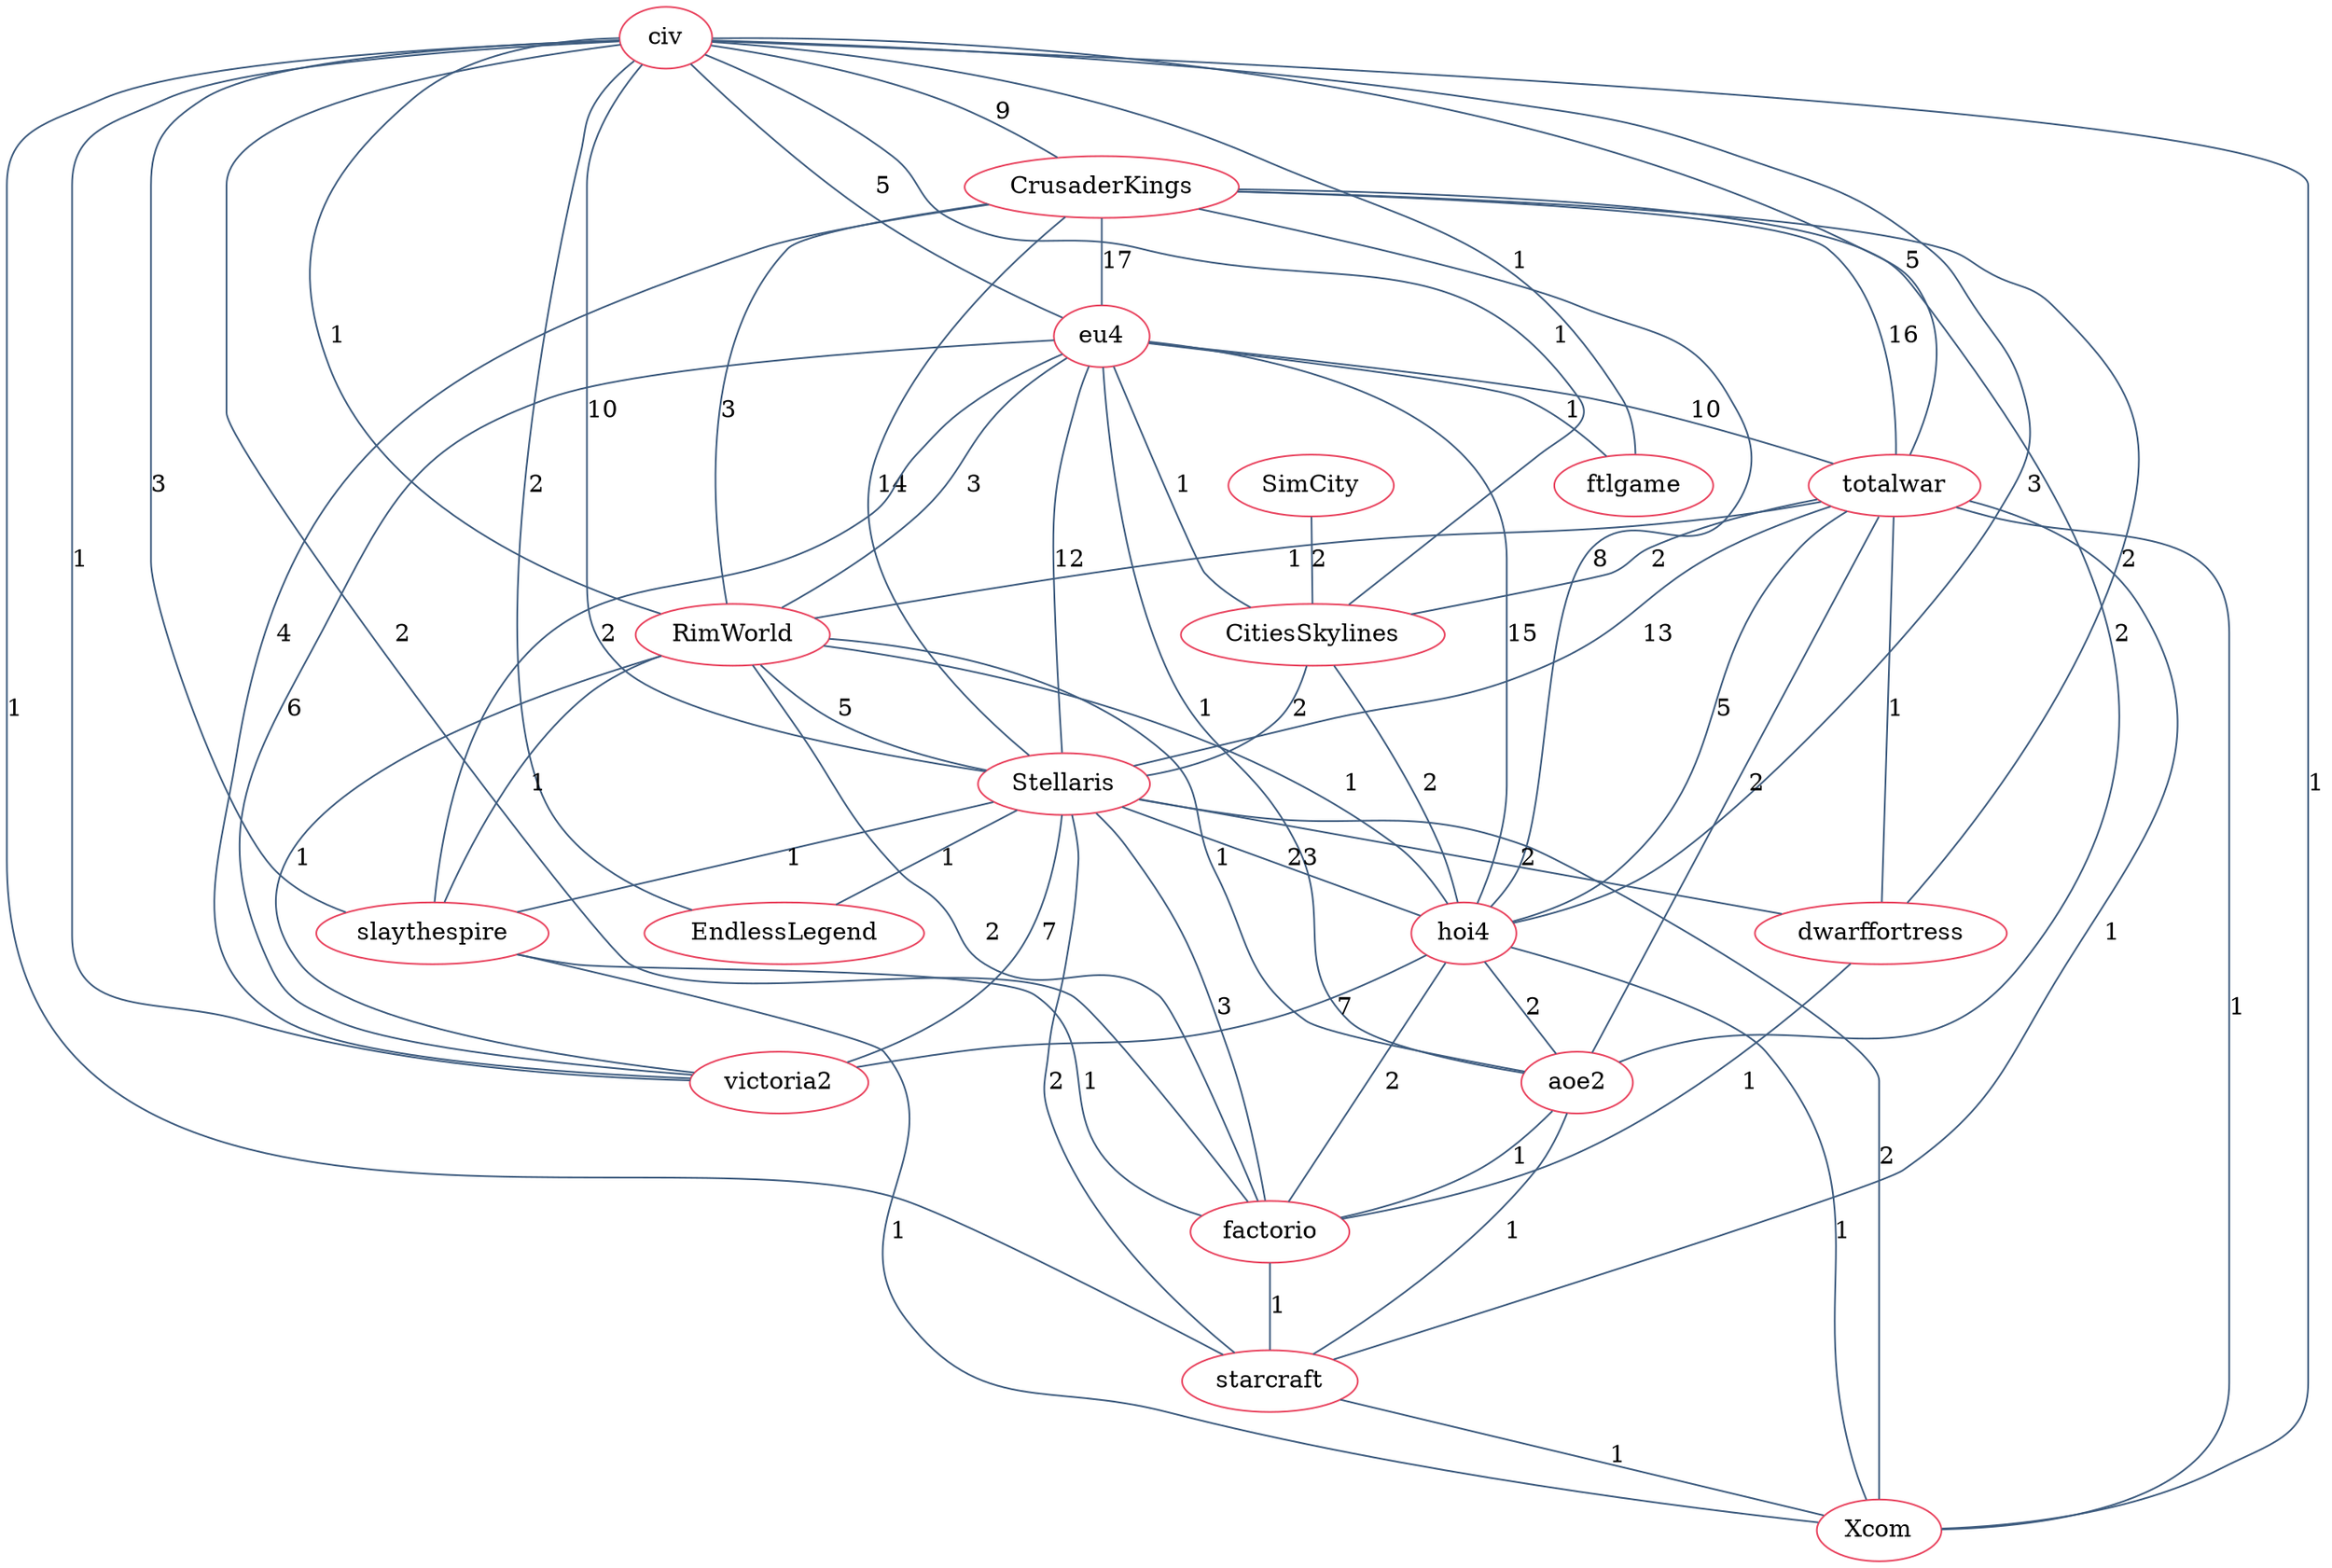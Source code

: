 strict graph "" {
	node [label="\N"];
	0	[color="#e94560",
		label=civ,
		size=50.0,
		title="<h3>civ</h3><b>created on:</b> 2010-03-03 22:48:04<br><b>subscriber count:</b> 436331<br><b>description:</b><br>And now it's 4 AM! \
Just one more turn..."];
	1	[color="#e94560",
		label=CrusaderKings,
		size=37.158599042189714,
		title="<h3>CrusaderKings</h3><b>created on:</b> 2012-01-28 23:34:47<br><b>subscriber count:</b> 301121<br><b>description:</b><br>Crusader \
Kings is a historical grand strategy /<br>RPG video game series for PC, Mac & Linux<br>developed & published by Paradox Interactive.<\
br>Engage in courtly intrigue, dynastic struggles,<br>and holy warfare in mediæval Europe, North Africa,<br>the Middle East, India, \
the steppes and Tibet. Can<br>you achieve fame and fortune for your noble<br>family, or will your names be forgotten to<br>history?"];
	0 -- 1	[color="#3e5c7f",
		label=9,
		title=9,
		weight=9,
		width=4.521739130434783];
	2	[color="#e94560",
		label=eu4,
		size=32.587702323770266,
		title="<h3>eu4</h3><b>created on:</b> 2012-08-10 16:49:44<br><b>subscriber count:</b> 252993<br><b>description:</b><br>A place to share \
content, ask questions and/or<br>talk about the grand strategy game Europa<br>Universalis IV by Paradox Development Studio."];
	0 -- 2	[color="#3e5c7f",
		label=5,
		title=5,
		weight=5,
		width=2.9565217391304346];
	3	[color="#e94560",
		label=totalwar,
		size=37.65322234067559,
		title="<h3>totalwar</h3><b>created on:</b> 2010-05-04 01:35:35<br><b>subscriber count:</b> 306329<br><b>description:</b><br>A subreddit \
for the Total War strategy game<br>series, made by Creative Assembly.  Discussions,<br>strategies, stories, crude cave-drawings, \
and more<br>for Medieval 2, Empire, Shogun 2, Rome 2, Attila,<br>Thrones of Britannia, Warhammer, Three Kingdoms<br>and others."];
	0 -- 3	[color="#3e5c7f",
		label=5,
		title=5,
		weight=5,
		width=2.9565217391304346];
	5	[color="#e94560",
		label=CitiesSkylines,
		size=42.07377561026571,
		title="<h3>CitiesSkylines</h3><b>created on:</b> 2014-08-14 21:33:43<br><b>subscriber count:</b> 352874<br><b>description:</b><br>A subreddit \
for the City Builder game developed by<br>Colossal Order, Cities: Skylines."];
	0 -- 5	[color="#3e5c7f",
		label=1,
		title=1,
		weight=1,
		width=1.391304347826087];
	6	[color="#e94560",
		label=RimWorld,
		size=35.66143282150396,
		title="<h3>RimWorld</h3><b>created on:</b> 2013-09-19 18:58:18<br><b>subscriber count:</b> 285357<br><b>description:</b><br>Discussion, \
screenshots, and links, get all your<br>RimWorld content here!"];
	0 -- 6	[color="#3e5c7f",
		label=1,
		title=1,
		weight=1,
		width=1.391304347826087];
	7	[color="#e94560",
		label=Stellaris,
		size=35.53293333554939,
		title="<h3>Stellaris</h3><b>created on:</b> 2015-07-31 03:36:08<br><b>subscriber count:</b> 284004<br><b>description:</b><br>A place to \
share content, ask questions and/or<br>talk about the 4X grand strategy game Stellaris by<br>Paradox Development Studio."];
	0 -- 7	[color="#3e5c7f",
		label=10,
		title=10,
		weight=10,
		width=4.913043478260869];
	8	[color="#e94560",
		label=hoi4,
		size=31.702641932335947,
		title="<h3>hoi4</h3><b>created on:</b> 2014-01-23 16:32:38<br><b>subscriber count:</b> 243674<br><b>description:</b><br>A place to share \
content, ask questions and/or<br>talk about the grand strategy game Hearts of Iron<br>IV by Paradox Development Studio."];
	0 -- 8	[color="#3e5c7f",
		label=3,
		title=3,
		weight=3,
		width=2.1739130434782608];
	10	[color="#e94560",
		label=victoria2,
		size=15.69006740762022,
		title="<h3>victoria2</h3><b>created on:</b> 2012-06-13 11:12:32<br><b>subscriber count:</b> 75074<br><b>description:</b><br>For discussion \
about the game Victoria 2 by<br>Paradox Interactive."];
	0 -- 10	[color="#3e5c7f",
		label=1,
		title=1,
		weight=1,
		width=1.391304347826087];
	12	[color="#e94560",
		label=slaythespire,
		size=18.507463749706176,
		title="<h3>slaythespire</h3><b>created on:</b> 2016-10-31 20:07:54<br><b>subscriber count:</b> 104739<br><b>description:</b><br>Dedicated \
to all discussion on the roguelike<br>deckbuilding game Slay the Spire by Mega Crit<br>Games.  Currently available on Windows, Mac,<\
br>Linux, PS4, Nintendo Switch, Xbox One, Android and<br>iOS."];
	0 -- 12	[color="#3e5c7f",
		label=3,
		title=3,
		weight=3,
		width=2.1739130434782608];
	13	[color="#e94560",
		label=factorio,
		size=31.406038905997356,
		title="<h3>factorio</h3><b>created on:</b> 2013-02-09 21:39:56<br><b>subscriber count:</b> 240551<br><b>description:</b><br>Subreddit for \
the game Factorio made by Wube<br>Software."];
	0 -- 13	[color="#3e5c7f",
		label=2,
		title=2,
		weight=2,
		width=1.7826086956521738];
	14	[color="#e94560",
		label=EndlessLegend,
		size=10.0,
		title="<h3>EndlessLegend</h3><b>created on:</b> 2014-03-13 21:07:05<br><b>subscriber count:</b> 15162<br><b>description:</b><br>A subreddit \
for fans of Endless Legend, a game by<br>Amplitude Studios."];
	0 -- 14	[color="#3e5c7f",
		label=2,
		title=2,
		weight=2,
		width=1.7826086956521738];
	15	[color="#e94560",
		label=starcraft,
		size=34.798501314199285,
		title="<h3>starcraft</h3><b>created on:</b> 2008-12-10 09:23:54<br><b>subscriber count:</b> 276271<br><b>description:</b><br>All about \
the StarCraft games and professional<br>scenes surrounding them. Please read the rules<br>before submitting content."];
	0 -- 15	[color="#3e5c7f",
		label=1,
		title=1,
		weight=1,
		width=1.391304347826087];
	16	[color="#e94560",
		label=Xcom,
		size=18.04779079181991,
		title="<h3>Xcom</h3><b>created on:</b> 2011-05-20 20:08:24<br><b>subscriber count:</b> 99899<br><b>description:</b><br>"];
	0 -- 16	[color="#3e5c7f",
		label=1,
		title=1,
		weight=1,
		width=1.391304347826087];
	17	[color="#e94560",
		label=ftlgame,
		size=14.15405692251804,
		title="<h3>ftlgame</h3><b>created on:</b> 2012-03-02 17:04:49<br><b>subscriber count:</b> 58901<br><b>description:</b><br>A subreddit to \
discuss the Kickstarter-backed<br>\"roguelike-like\" game FTL: Faster Than Light by<br>Subset Games."];
	0 -- 17	[color="#3e5c7f",
		label=1,
		title=1,
		weight=1,
		width=1.391304347826087];
	1 -- 2	[color="#3e5c7f",
		label=17,
		title=17,
		weight=17,
		width=7.652173913043478];
	1 -- 3	[color="#3e5c7f",
		label=16,
		title=16,
		weight=16,
		width=7.260869565217391];
	1 -- 6	[color="#3e5c7f",
		label=3,
		title=3,
		weight=3,
		width=2.1739130434782608];
	1 -- 7	[color="#3e5c7f",
		label=14,
		title=14,
		weight=14,
		width=6.478260869565218];
	1 -- 8	[color="#3e5c7f",
		label=8,
		title=8,
		weight=8,
		width=4.130434782608695];
	9	[color="#e94560",
		label=dwarffortress,
		size=19.607924609835955,
		title="<h3>dwarffortress</h3><b>created on:</b> 2009-05-16 18:35:00<br><b>subscriber count:</b> 116326<br><b>description:</b><br>Dwarf \
Fortress - Losing is fun!"];
	1 -- 9	[color="#3e5c7f",
		label=2,
		title=2,
		weight=2,
		width=1.7826086956521738];
	1 -- 10	[color="#3e5c7f",
		label=4,
		title=4,
		weight=4,
		width=2.5652173913043477];
	11	[color="#e94560",
		label=aoe2,
		size=19.563951762831547,
		title="<h3>aoe2</h3><b>created on:</b> 2011-04-24 11:19:21<br><b>subscriber count:</b> 115863<br><b>description:</b><br>Community for AoE2 \
players"];
	1 -- 11	[color="#3e5c7f",
		label=2,
		title=2,
		weight=2,
		width=1.7826086956521738];
	2 -- 3	[color="#3e5c7f",
		label=10,
		title=10,
		weight=10,
		width=4.913043478260869];
	2 -- 5	[color="#3e5c7f",
		label=1,
		title=1,
		weight=1,
		width=1.391304347826087];
	2 -- 6	[color="#3e5c7f",
		label=3,
		title=3,
		weight=3,
		width=2.1739130434782608];
	2 -- 7	[color="#3e5c7f",
		label=12,
		title=12,
		weight=12,
		width=5.695652173913044];
	2 -- 8	[color="#3e5c7f",
		label=15,
		title=15,
		weight=15,
		width=6.869565217391305];
	2 -- 10	[color="#3e5c7f",
		label=6,
		title=6,
		weight=6,
		width=3.3478260869565215];
	2 -- 11	[color="#3e5c7f",
		label=1,
		title=1,
		weight=1,
		width=1.391304347826087];
	2 -- 12	[color="#3e5c7f",
		label=2,
		title=2,
		weight=2,
		width=1.7826086956521738];
	2 -- 17	[color="#3e5c7f",
		label=1,
		title=1,
		weight=1,
		width=1.391304347826087];
	3 -- 5	[color="#3e5c7f",
		label=2,
		title=2,
		weight=2,
		width=1.7826086956521738];
	3 -- 6	[color="#3e5c7f",
		label=1,
		title=1,
		weight=1,
		width=1.391304347826087];
	3 -- 7	[color="#3e5c7f",
		label=13,
		title=13,
		weight=13,
		width=6.08695652173913];
	3 -- 8	[color="#3e5c7f",
		label=5,
		title=5,
		weight=5,
		width=2.9565217391304346];
	3 -- 9	[color="#3e5c7f",
		label=1,
		title=1,
		weight=1,
		width=1.391304347826087];
	3 -- 11	[color="#3e5c7f",
		label=2,
		title=2,
		weight=2,
		width=1.7826086956521738];
	3 -- 15	[color="#3e5c7f",
		label=1,
		title=1,
		weight=1,
		width=1.391304347826087];
	3 -- 16	[color="#3e5c7f",
		label=1,
		title=1,
		weight=1,
		width=1.391304347826087];
	4	[color="#e94560",
		label=SimCity,
		size=11.565167426852403,
		title="<h3>SimCity</h3><b>created on:</b> 2010-07-25 22:01:08<br><b>subscriber count:</b> 31642<br><b>description:</b><br>A Subreddit for \
the discussion of the SimCity<br>Franchise and related City Builder games."];
	4 -- 5	[color="#3e5c7f",
		label=2,
		title=2,
		weight=2,
		width=1.7826086956521738];
	5 -- 7	[color="#3e5c7f",
		label=2,
		title=2,
		weight=2,
		width=1.7826086956521738];
	5 -- 8	[color="#3e5c7f",
		label=2,
		title=2,
		weight=2,
		width=1.7826086956521738];
	6 -- 7	[color="#3e5c7f",
		label=5,
		title=5,
		weight=5,
		width=2.9565217391304346];
	6 -- 8	[color="#3e5c7f",
		label=1,
		title=1,
		weight=1,
		width=1.391304347826087];
	6 -- 10	[color="#3e5c7f",
		label=1,
		title=1,
		weight=1,
		width=1.391304347826087];
	6 -- 11	[color="#3e5c7f",
		label=1,
		title=1,
		weight=1,
		width=1.391304347826087];
	6 -- 12	[color="#3e5c7f",
		label=1,
		title=1,
		weight=1,
		width=1.391304347826087];
	6 -- 13	[color="#3e5c7f",
		label=2,
		title=2,
		weight=2,
		width=1.7826086956521738];
	7 -- 8	[color="#3e5c7f",
		label=23,
		title=23,
		weight=23,
		width=10.0];
	7 -- 9	[color="#3e5c7f",
		label=2,
		title=2,
		weight=2,
		width=1.7826086956521738];
	7 -- 10	[color="#3e5c7f",
		label=7,
		title=7,
		weight=7,
		width=3.739130434782609];
	7 -- 12	[color="#3e5c7f",
		label=1,
		title=1,
		weight=1,
		width=1.391304347826087];
	7 -- 13	[color="#3e5c7f",
		label=3,
		title=3,
		weight=3,
		width=2.1739130434782608];
	7 -- 14	[color="#3e5c7f",
		label=1,
		title=1,
		weight=1,
		width=1.391304347826087];
	7 -- 15	[color="#3e5c7f",
		label=2,
		title=2,
		weight=2,
		width=1.7826086956521738];
	7 -- 16	[color="#3e5c7f",
		label=2,
		title=2,
		weight=2,
		width=1.7826086956521738];
	8 -- 10	[color="#3e5c7f",
		label=7,
		title=7,
		weight=7,
		width=3.739130434782609];
	8 -- 11	[color="#3e5c7f",
		label=2,
		title=2,
		weight=2,
		width=1.7826086956521738];
	8 -- 13	[color="#3e5c7f",
		label=2,
		title=2,
		weight=2,
		width=1.7826086956521738];
	8 -- 16	[color="#3e5c7f",
		label=1,
		title=1,
		weight=1,
		width=1.391304347826087];
	9 -- 13	[color="#3e5c7f",
		label=1,
		title=1,
		weight=1,
		width=1.391304347826087];
	11 -- 13	[color="#3e5c7f",
		label=1,
		title=1,
		weight=1,
		width=1.391304347826087];
	11 -- 15	[color="#3e5c7f",
		label=1,
		title=1,
		weight=1,
		width=1.391304347826087];
	12 -- 13	[color="#3e5c7f",
		label=1,
		title=1,
		weight=1,
		width=1.391304347826087];
	12 -- 16	[color="#3e5c7f",
		label=1,
		title=1,
		weight=1,
		width=1.391304347826087];
	13 -- 15	[color="#3e5c7f",
		label=1,
		title=1,
		weight=1,
		width=1.391304347826087];
	15 -- 16	[color="#3e5c7f",
		label=1,
		title=1,
		weight=1,
		width=1.391304347826087];
}
